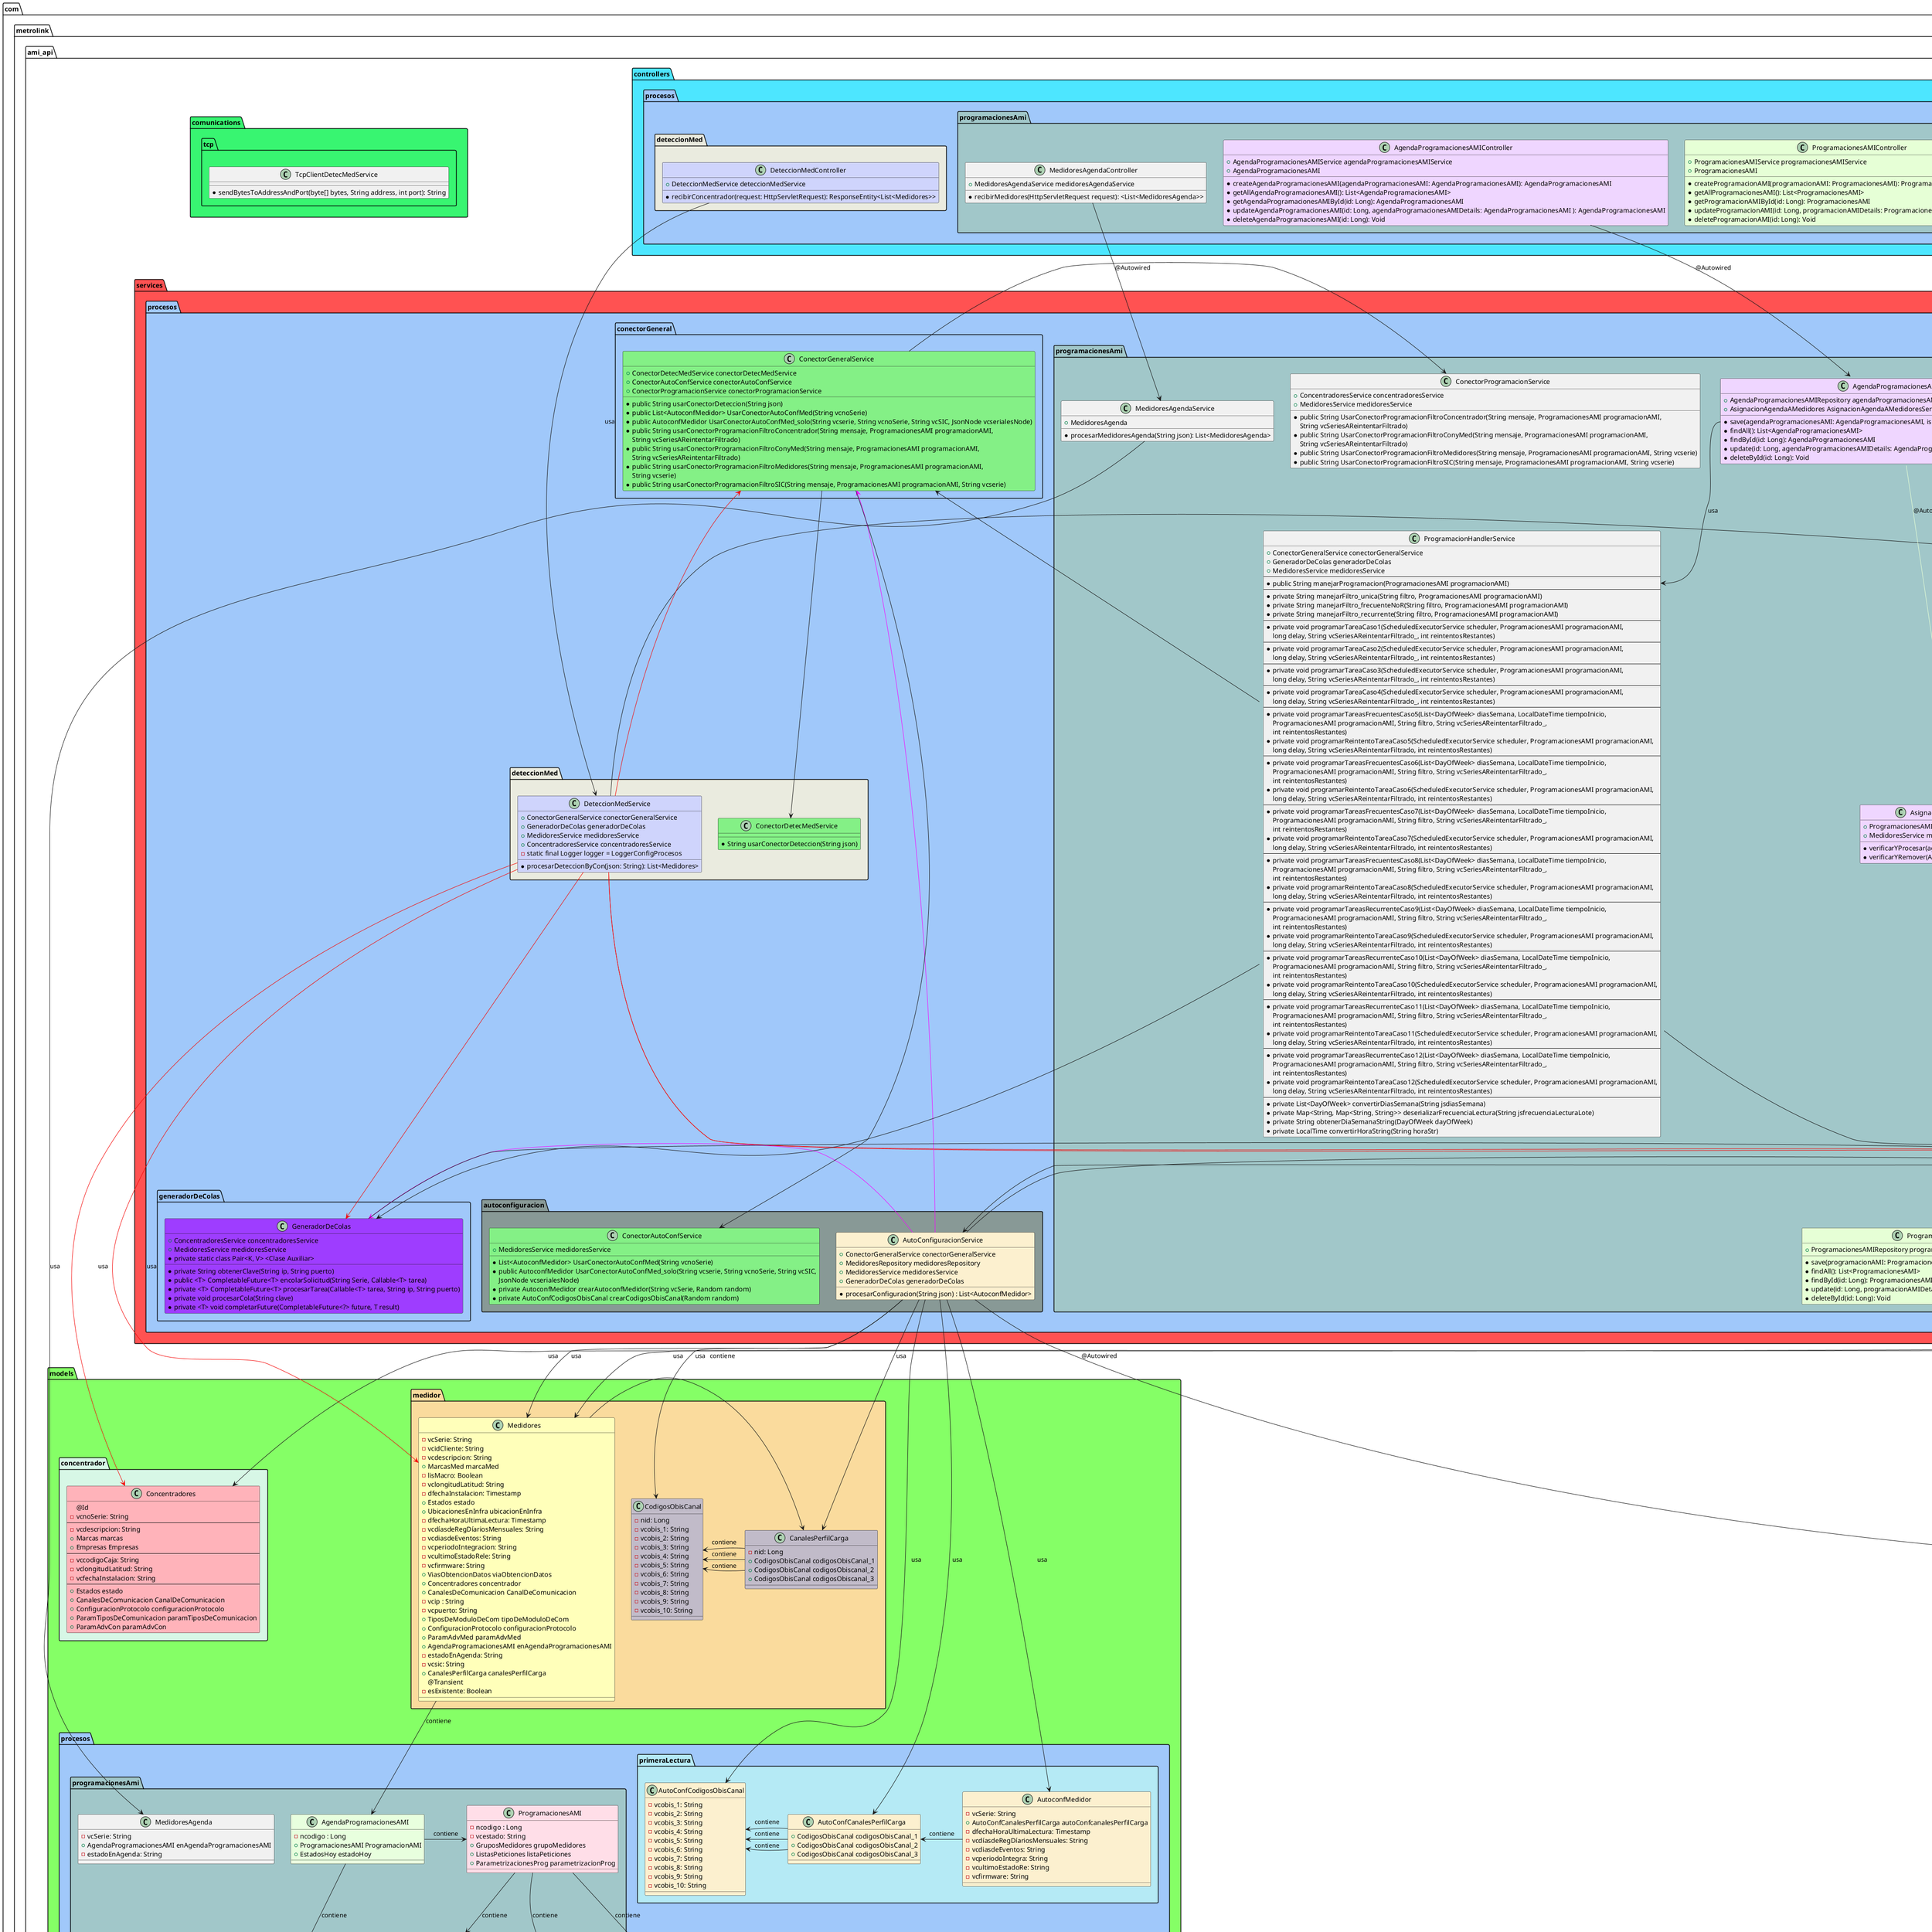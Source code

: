 @startuml "API__procesos"

!define SHOW_PART_PROCESOS 1
!define SHOW_CONCENTRADOR 1
!define SHOW_MEDIDOR 1
!define SHOW_AUTOCONF 1
!define SHOW_PROGRAMACIONES_AMI 1
!define SHOW_COMUNCIATIONS 1

package "C:\ApiAmiMetrolink" {
    package "logs" {
        package "procesos" {
            class procesos_log {
                "procesos.log"

                note "Esto representa un archivo .log"
            }
        }
    }
}


package "com.metrolink.ami_api" {

    package "com.metrolink.ami_api.config"{
        class LoggerConfigProcesos #05f7c3 {

            -static final Logger logger
            +static Logger getLogger()
        }
    }

    package "com.metrolink.ami_api.models" #85ff66{

        !if SHOW_MEDIDOR
        package "com.metrolink.ami_api.models.medidor" #fadb9d{
            class Medidores #FFFFBA {
                - vcSerie: String
                - vcidCliente: String
                - vcdescripcion: String
                + MarcasMed marcaMed
                - lisMacro: Boolean
                - vclongitudLatitud: String
                - dfechaInstalacion: Timestamp
                + Estados estado
                + UbicacionesEnInfra ubicacionEnInfra
                - dfechaHoraUltimaLectura: Timestamp
                - vcdíasdeRegDíariosMensuales: String
                - vcdiasdeEventos: String
                - vcperiodoIntegracion: String
                - vcultimoEstadoRele: String
                - vcfirmware: String
                + ViasObtencionDatos viaObtencionDatos
                + Concentradores concentrador
                + CanalesDeComunicacion CanalDeComunicacion
                - vcip : String
                - vcpuerto: String
                + TiposDeModuloDeCom tipoDeModuloDeCom
                + ConfiguracionProtocolo configuracionProtocolo
                + ParamAdvMed paramAdvMed
                + AgendaProgramacionesAMI enAgendaProgramacionesAMI
                - estadoEnAgenda: String
                - vcsic: String
                + CanalesPerfilCarga canalesPerfilCarga
                @Transient
                - esExistente: Boolean
            }

            class CanalesPerfilCarga #c1bbc9 {
                - nid: Long
                + CodigosObisCanal codigosObisCanal_1
                + CodigosObisCanal codigosObiscanal_2
                + CodigosObisCanal codigosObiscanal_3
            }

            class CodigosObisCanal #c1bbc9{
                - nid: Long
                - vcobis_1: String
                - vcobis_2: String
                - vcobis_3: String
                - vcobis_4: String
                - vcobis_5: String
                - vcobis_6: String
                - vcobis_7: String
                - vcobis_8: String
                - vcobis_9: String
                - vcobis_10: String
            }
        }
        !endif

        !if SHOW_CONCENTRADOR
        package "com.metrolink.ami_api.models.concentrador" #d7f7e6{
            class Concentradores #FFB3BA {
                @Id
                -vcnoSerie: String
                --
                -vcdescripcion: String
                + Marcas marcas
                + Empresas Empresas
                --
                -vccodigoCaja: String
                -vclongitudLatitud: String
                -vcfechaInstalacion: String
                --
                + Estados estado
                + CanalesDeComunicacion CanalDeComunicacion
                + ConfiguracionProtocolo configuracionProtocolo
                + ParamTiposDeComunicacion paramTiposDeComunicacion
                + ParamAdvCon paramAdvCon
            }
        }
        !endif

        !if SHOW_PROGRAMACIONES_AMI

        package "com.metrolink.ami_api.models.procesos" #a0c8fa {
            package "com.metrolink.ami_api.models.procesos.programacionesAmi" #a1c7c9{
                class ProgramacionesAMI  #ffdee8 {
                    - ncodigo : Long
                    - vcestado: String
                    + GruposMedidores grupoMedidores
                    + ListasPeticiones listaPeticiones
                    + ParametrizacionesProg parametrizacionProg
                }

                class ParametrizacionesProg {
                    - ncodigo : Long
                    - vctipoDeLectura: String
                    - dfechaHoraInicio: Timestamp
                    - nreintentos: int
                    - jsdiasSemanaJson: String
                    - jsfrecuenciaLecturaLote: String
                }

                class ListasPeticiones  #ff6b6b {
                    - ncodigo: Long
                    - llectura_perfil_1 :  boolean
                    - leventos : boolean
                    - lregistros : boolean
                    - lfactorPotencia : boolean
                    - linstantaneos : boolean
                    - vcaccionRele: String
                    - dfechaHoraSincronizacion: Timestamp

                }

                class AgendaProgramacionesAMI  #e8ffde {
                    - ncodigo : Long
                    + ProgramacionesAMI ProgramacionAMI
                    + EstadosHoy estadoHoy
                }

                class EstadosHoy{
                    - ncodigo: Long
                    - vcdescripcion: String
                    - lproximo: boolean
                    - dfechaHoraProximo: Timestamp

                }

                class MedidoresAgenda {
                    - vcSerie: String
                    + AgendaProgramacionesAMI enAgendaProgramacionesAMI
                    - estadoEnAgenda: String
                }
            }

            class GrupoMedidores #6ae7f7 {
                nid: long
                vcfiltro: String
                vcidentificador: String
                vcSeriesMed: String
            }
            !endif

            !if SHOW_AUTOCONF
            package "com.metrolink.ami_api.models.procesos.primeraLectura" #b5eaf5{
                class AutoconfMedidor #fcf0cf{
                    - vcSerie: String
                    + AutoConfCanalesPerfilCarga autoConfcanalesPerfilCarga
                    - dfechaHoraUltimaLectura: Timestamp
                    - vcdíasdeRegDíariosMensuales: String
                    - vcdiasdeEventos: String
                    - vcperiodoIntegra: String
                    - vcultimoEstadoRe: String
                    - vcfirmware: String
                }

                class AutoConfCanalesPerfilCarga #fcf0cf{
                    + CodigosObisCanal codigosObisCanal_1
                    + CodigosObisCanal codigosObisCanal_2
                    + CodigosObisCanal codigosObisCanal_3
                }

                class AutoConfCodigosObisCanal #fcf0cf{
                    - vcobis_1: String
                    - vcobis_2: String
                    - vcobis_3: String
                    - vcobis_4: String
                    - vcobis_5: String
                    - vcobis_6: String
                    - vcobis_7: String
                    - vcobis_8: String
                    - vcobis_9: String
                    - vcobis_10: String
                }
            }
        }
        !endif
    }

    package "com.metrolink.ami_api.controllers" #4de6ff{
        !if SHOW_CONCENTRADOR
        package "com.metrolink.ami_api.controllers.concentrador" #d7f7e6{
            class ConcentradoresController #FFB3BA  {
                + ConcentradoresService concentradoresService
                * createConcentrador(concentrador: Concentrador): Concentrador
                * getAllConcentradores() : List<Concentrador>
                * getConcentradorById(id: Long) : Concentrador
                * updateConcentrador(id: Long, concentradorDetails:  Concentrador) : Concentrador
                * deleteConcentrador(id: Long) : void
            }
        }
        !endif

        !if SHOW_MEDIDOR
        package "com.metrolink.ami_api.controllers.medidor" #fadb9d{
            class MedidoresController #FFFFBA{
                + MedidoresService medidoresService
                * createMedidor(medidores: Medidores): Medidores
                * getAllMedidores() : List<Medidores>
                * getMedidorById(vcSerie: String) : Medidores
                * updateMedidor(vcSerie: String, medidorDetails:  Medidores) : Medidores
                * deleteMedidor(vcSerie: String) : void
            }
        }
        !endif

        !if SHOW_PART_PROCESOS
        package "com.metrolink.ami_api.controllers.procesos" #a0c8fa{
            package "com.metrolink.ami_api.controllers.procesos.deteccionMed" #eaebdf{
                class DeteccionMedController #cfd4fc{
                    + DeteccionMedService deteccionMedService
                    * recibirConcentrador(request: HttpServletRequest): ResponseEntity<List<Medidores>>
                }
            }

            !if SHOW_AUTOCONF
            package "com.metrolink.ami_api.controllers.procesos.autoconfiguracion"#889996{
                class AutoConfiguracionController #fcf0cf {
                    + AutoConfiguracionService autoConfiguracionService
                    * recibirConfiguracion(request: HttpServletRequest): ResponseEntity<List<AutoconfMedidor>>
                }
            }
            !endif

            !if SHOW_PROGRAMACIONES_AMI
            package "com.metrolink.ami_api.controllers.procesos.programacionesAmi" #a1c7c9 {
                class AgendaProgramacionesAMIController #efd6ff{
                    + AgendaProgramacionesAMIService agendaProgramacionesAMIService
                    + AgendaProgramacionesAMI
                    * createAgendaProgramacionesAMI(agendaProgramacionesAMI: AgendaProgramacionesAMI): AgendaProgramacionesAMI
                    * getAllAgendaProgramacionesAMI(): List<AgendaProgramacionesAMI>
                    * getAgendaProgramacionesAMIById(id: Long): AgendaProgramacionesAMI
                    * updateAgendaProgramacionesAMI(id: Long, agendaProgramacionesAMIDetails: AgendaProgramacionesAMI ): AgendaProgramacionesAMI
                    * deleteAgendaProgramacionesAMI(id: Long): Void
                }

                class ProgramacionesAMIController #e6ffd6{
                    + ProgramacionesAMIService programacionesAMIService
                    + ProgramacionesAMI
                    * createProgramacionAMI(programacionAMI: ProgramacionesAMI): ProgramacionesAMI
                    * getAllProgramacionesAMI(): List<ProgramacionesAMI>
                    * getProgramacionAMIById(id: Long): ProgramacionesAMI
                    * updateProgramacionAMI(id: Long, programacionAMIDetails: ProgramacionesAMI): ProgramacionesAMI
                    * deleteProgramacionAMI(id: Long): Void
                }

                class MedidoresAgendaController{
                    + MedidoresAgendaService medidoresAgendaService
                    * recibirMedidores(HttpServletRequest request): <List<MedidoresAgenda>>
                }
            }
            !endif
        }
        !endif
    }

    package "com.metrolink.ami_api.services" #ff5252 {
        !if SHOW_CONCENTRADOR






        package "com.metrolink.ami_api.services.concentrador" #d7f7e6 {
            class ConcentradoresService #FFB3BA {
                + ConcentradoresRepository concentradoresRepository
                * save(concentrador: Concentrador, isUpdate : boolean ): Concentrador
                * findAll() : List<Concentrador>
                * findById(id: Long) : Optional<Concentrador>
                * update(vcnoSerie: String, concentradorDetails: Concentradores  )
                * deleteById(id : Long): void
            }


        }
        !endif

        !if SHOW_MEDIDOR
        package "com.metrolink.ami_api.services.medidor" #fadb9d  {
            class MedidoresService #FFFFBA {
                + MedidoresRepository medidoresRepository
                * save(medidores: Medidores, isUpdate : boolean ): Medidores
                * findAll() : List<Medidores>
                * findById(vcSerie: String) : Optional<Medidores>
                * update(vcSerie: String, medidorDetails: Medidores)
                * deleteById(vcSerie : String): void
            }

            class MedidorUtils{
                * obtenerStringDeVcSerie(List<Medidores> medidores): String
            }
        }
        !endif

        !if SHOW_PART_PROCESOS
        package "com.metrolink.ami_api.services.procesos" #a0c8fa{

            package "com.metrolink.ami_api.services.procesos.conectorGeneral"{
                class ConectorGeneralService #84f086 {

                    + ConectorDetecMedService conectorDetecMedService
                    + ConectorAutoConfService conectorAutoConfService
                    + ConectorProgramacionService conectorProgramacionService
                    * public String usarConectorDeteccion(String json)
                    * public List<AutoconfMedidor> UsarConectorAutoConfMed(String vcnoSerie)
                    * public AutoconfMedidor UsarConectorAutoConfMed_solo(String vcserie, String vcnoSerie, String vcSIC, JsonNode vcserialesNode)
                    * public String usarConectorProgramacionFiltroConcentrador(String mensaje, ProgramacionesAMI programacionAMI,
                    String vcSeriesAReintentarFiltrado)
                    * public String usarConectorProgramacionFiltroConyMed(String mensaje, ProgramacionesAMI programacionAMI,
                    String vcSeriesAReintentarFiltrado)
                    * public String usarConectorProgramacionFiltroMedidores(String mensaje, ProgramacionesAMI programacionAMI,
                    String vcserie)
                    * public String usarConectorProgramacionFiltroSIC(String mensaje, ProgramacionesAMI programacionAMI, String vcserie)

                }
            }

            package "com.metrolink.ami_api.services.procesos.generadorDeColas"{
                class GeneradorDeColas #9e3dff {

                    + ConcentradoresService concentradoresService
                    + MedidoresService medidoresService
                    * private String obtenerClave(String ip, String puerto)
                    * public <T> CompletableFuture<T> encolarSolicitud(String Serie, Callable<T> tarea)
                    * private <T> CompletableFuture<T> procesarTarea(Callable<T> tarea, String ip, String puerto)
                    * private void procesarCola(String clave)
                    * private <T> void completarFuture(CompletableFuture<?> future, T result)
                    * private static class Pair<K, V> <Clase Auxiliar>



                }
            }


            package "com.metrolink.ami_api.services.procesos.deteccionMed" #eaebdf{
                class DeteccionMedService #cfd4fc{
                    + ConectorGeneralService conectorGeneralService
                    + GeneradorDeColas generadorDeColas
                    + MedidoresService medidoresService
                    + ConcentradoresService concentradoresService
                    - static final Logger logger = LoggerConfigProcesos
                    * procesarDeteccionByCon(json: String): List<Medidores>
                }
                class ConectorDetecMedService #84f086{
                    * String usarConectorDeteccion(String json)

                }
            }

            !if SHOW_AUTOCONF
            package "com.metrolink.ami_api.services.procesos.autoconfiguracion" #889996{
                class AutoConfiguracionService #fcf0cf {
                    + ConectorGeneralService conectorGeneralService
                    + MedidoresRepository medidoresRepository
                    + MedidoresService medidoresService
                    + GeneradorDeColas generadorDeColas
                    * procesarConfiguracion(String json) : List<AutoconfMedidor>
                }

                class ConectorAutoConfService  #84f086{

                    + MedidoresService medidoresService
                    * List<AutoconfMedidor> UsarConectorAutoConfMed(String vcnoSerie)
                    *  public AutoconfMedidor UsarConectorAutoConfMed_solo(String vcserie, String vcnoSerie, String vcSIC,
                    JsonNode vcserialesNode)
                    * private AutoconfMedidor crearAutoconfMedidor(String vcSerie, Random random)
                    * private AutoConfCodigosObisCanal crearCodigosObisCanal(Random random)

                }
            }
            !endif

            !if SHOW_PROGRAMACIONES_AMI
            package "com.metrolink.ami_api.services.procesos.programacionesAmi" #a1c7c9{
                class ProgramacionesAMIService #e6ffd6{
                    + ProgramacionesAMIRepository programacionesAMIRepository
                    * save(programacionAMI: ProgramacionesAMI, isUpdate: boolean): ProgramacionesAMI
                    * findAll(): List<ProgramacionesAMI>
                    * findById(id: Long): ProgramacionesAMI
                    * update(id: Long, programacionAMIDetails: ProgramacionesAMI): ProgramacionesAMI
                    * deleteById(id: Long): Void
                }

                class AgendaProgramacionesAMIService #efd6ff {
                    + AgendaProgramacionesAMIRepository agendaProgramacionesAMIRepository
                    + AsignacionAgendaAMedidores AsignacionAgendaAMedidoresService
                    * save(agendaProgramacionesAMI: AgendaProgramacionesAMI, isUpdate: boolean): AgendaProgramacionesAMI
                    * findAll(): List<AgendaProgramacionesAMI>
                    * findById(id: Long): AgendaProgramacionesAMI
                    * update(id: Long, agendaProgramacionesAMIDetails: AgendaProgramacionesAMI): AgendaProgramacionesAMI
                    * deleteById(id: Long): Void
                }

                class AsignacionAgendaAMedidoresService #efd6ff {
                    + ProgramacionesAMIService programacionesAMIService
                    + MedidoresService medidoresService
                    * verificarYProcesar(agenda: AgendaProgramacionesAMI): void
                    * verificarYRemover(AgendaProgramacionesAMI agenda): void
                }

                class MedidoresAgendaService{
                    + MedidoresAgenda
                    * procesarMedidoresAgenda(String json): List<MedidoresAgenda>
                }

                class ConectorProgramacionService {
                    + ConcentradoresService concentradoresService
                    + MedidoresService medidoresService
                    * public String UsarConectorProgramacionFiltroConcentrador(String mensaje, ProgramacionesAMI programacionAMI,
                    String vcSeriesAReintentarFiltrado)
                    * public String UsarConectorProgramacionFiltroConyMed(String mensaje, ProgramacionesAMI programacionAMI,
                    String vcSeriesAReintentarFiltrado)
                    * public String UsarConectorProgramacionFiltroMedidores(String mensaje, ProgramacionesAMI programacionAMI, String vcserie)
                    * public String UsarConectorProgramacionFiltroSIC(String mensaje, ProgramacionesAMI programacionAMI, String vcserie)
                }
                class ProgramacionHandlerService{
                    + ConectorGeneralService conectorGeneralService
                    + GeneradorDeColas generadorDeColas
                    + MedidoresService medidoresService
                    --
                    * public String manejarProgramacion(ProgramacionesAMI programacionAMI)
                    --
                    * private String manejarFiltro_unica(String filtro, ProgramacionesAMI programacionAMI)
                    * private String manejarFiltro_frecuenteNoR(String filtro, ProgramacionesAMI programacionAMI)
                    * private String manejarFiltro_recurrente(String filtro, ProgramacionesAMI programacionAMI)
                    --
                    * private void programarTareaCaso1(ScheduledExecutorService scheduler, ProgramacionesAMI programacionAMI,
                    long delay, String vcSeriesAReintentarFiltrado_, int reintentosRestantes)
                    --
                    * private void programarTareaCaso2(ScheduledExecutorService scheduler, ProgramacionesAMI programacionAMI,
                    long delay, String vcSeriesAReintentarFiltrado_, int reintentosRestantes)
                    --
                    * private void programarTareaCaso3(ScheduledExecutorService scheduler, ProgramacionesAMI programacionAMI,
                    long delay, String vcSeriesAReintentarFiltrado_, int reintentosRestantes)
                    --
                    * private void programarTareaCaso4(ScheduledExecutorService scheduler, ProgramacionesAMI programacionAMI,
                    long delay, String vcSeriesAReintentarFiltrado_, int reintentosRestantes)
                    --
                    * private void programarTareasFrecuentesCaso5(List<DayOfWeek> diasSemana, LocalDateTime tiempoInicio,
                    ProgramacionesAMI programacionAMI, String filtro, String vcSeriesAReintentarFiltrado_,
                    int reintentosRestantes)
                    * private void programarReintentoTareaCaso5(ScheduledExecutorService scheduler, ProgramacionesAMI programacionAMI,
                    long delay, String vcSeriesAReintentarFiltrado, int reintentosRestantes)
                    --
                    * private void programarTareasFrecuentesCaso6(List<DayOfWeek> diasSemana, LocalDateTime tiempoInicio,
                    ProgramacionesAMI programacionAMI, String filtro, String vcSeriesAReintentarFiltrado_,
                    int reintentosRestantes)
                    * private void programarReintentoTareaCaso6(ScheduledExecutorService scheduler, ProgramacionesAMI programacionAMI,
                    long delay, String vcSeriesAReintentarFiltrado, int reintentosRestantes)
                    --
                    * private void programarTareasFrecuentesCaso7(List<DayOfWeek> diasSemana, LocalDateTime tiempoInicio,
                    ProgramacionesAMI programacionAMI, String filtro, String vcSeriesAReintentarFiltrado_,
                    int reintentosRestantes)
                    * private void programarReintentoTareaCaso7(ScheduledExecutorService scheduler, ProgramacionesAMI programacionAMI,
                    long delay, String vcSeriesAReintentarFiltrado, int reintentosRestantes)
                    --
                    * private void programarTareasFrecuentesCaso8(List<DayOfWeek> diasSemana, LocalDateTime tiempoInicio,
                    ProgramacionesAMI programacionAMI, String filtro, String vcSeriesAReintentarFiltrado_,
                    int reintentosRestantes)
                    * private void programarReintentoTareaCaso8(ScheduledExecutorService scheduler, ProgramacionesAMI programacionAMI,
                    long delay, String vcSeriesAReintentarFiltrado, int reintentosRestantes)
                    --
                    * private void programarTareasRecurrenteCaso9(List<DayOfWeek> diasSemana, LocalDateTime tiempoInicio,
                    ProgramacionesAMI programacionAMI, String filtro, String vcSeriesAReintentarFiltrado_,
                    int reintentosRestantes)
                    * private void programarReintentoTareaCaso9(ScheduledExecutorService scheduler, ProgramacionesAMI programacionAMI,
                    long delay, String vcSeriesAReintentarFiltrado, int reintentosRestantes)
                    --
                    * private void programarTareasRecurrenteCaso10(List<DayOfWeek> diasSemana, LocalDateTime tiempoInicio,
                    ProgramacionesAMI programacionAMI, String filtro, String vcSeriesAReintentarFiltrado_,
                    int reintentosRestantes)
                    * private void programarReintentoTareaCaso10(ScheduledExecutorService scheduler, ProgramacionesAMI programacionAMI,
                    long delay, String vcSeriesAReintentarFiltrado, int reintentosRestantes)
                    --
                    * private void programarTareasRecurrenteCaso11(List<DayOfWeek> diasSemana, LocalDateTime tiempoInicio,
                    ProgramacionesAMI programacionAMI, String filtro, String vcSeriesAReintentarFiltrado_,
                    int reintentosRestantes)
                    * private void programarReintentoTareaCaso11(ScheduledExecutorService scheduler, ProgramacionesAMI programacionAMI,
                    long delay, String vcSeriesAReintentarFiltrado, int reintentosRestantes)
                    --
                    * private void programarTareasRecurrenteCaso12(List<DayOfWeek> diasSemana, LocalDateTime tiempoInicio,
                    ProgramacionesAMI programacionAMI, String filtro, String vcSeriesAReintentarFiltrado_,
                    int reintentosRestantes)
                    * private void programarReintentoTareaCaso12(ScheduledExecutorService scheduler, ProgramacionesAMI programacionAMI,
                    long delay, String vcSeriesAReintentarFiltrado, int reintentosRestantes)
                    --
                    * private List<DayOfWeek> convertirDiasSemana(String jsdiasSemana)
                    * private Map<String, Map<String, String>> deserializarFrecuenciaLectura(String jsfrecuenciaLecturaLote)
                    * private String obtenerDiaSemanaString(DayOfWeek dayOfWeek)
                    * private LocalTime convertirHoraString(String horaStr)
                }
            }
            !endif
        }
        !endif
    }

    !if SHOW_COMUNCIATIONS
    package "com.metrolink.ami_api.comunications" #38f571{
        package "com.metrolink.ami_api.comunications.tcp" {
            class TcpClientDetecMedService {
                * sendBytesToAddressAndPort(byte[] bytes, String address, int port): String
            }
        }
    }
    !endif

    package "com.metrolink.ami_api.repositories" #edf739{
        !if SHOW_CONCENTRADOR
        package "com.metrolink.ami_api.repositories.concentrador" #d7f7e6 {
            interface ConcentradoresRepository #FFB3BA {
            }
        }
        !endif

        !if SHOW_MEDIDOR
        package "com.metrolink.ami_api.repositories.medidor" #fadb9d {
            interface MedidoresRepository #FFFFBA {
            }
        }
        !endif

        !if SHOW_PROGRAMACIONES_AMI
        package "com.metrolink.ami_api.repositories.procesos" #a0c8fa {
            package "com.metrolink.ami_api.repositories.procesos.programacionesAmi" #a1c7c9{
                interface AgendaProgramacionesAMIRepository #efd6ff{
                }
                interface ProgramacionesAMIRepository #e6ffd6{
                }
            }
        }
        !endif
    }
}

ConcentradoresController -> ConcentradoresService : usa
ConcentradoresService --> Concentradores : usa
ConcentradoresService -> ConcentradoresRepository : usa

MedidoresController -> MedidoresService : usa
MedidoresService --> Medidores : usa
MedidoresService -> MedidoresRepository : usa

!if SHOW_PART_PROCESOS
DeteccionMedController -> DeteccionMedService : usa

DeteccionMedService -> MedidoresService #f50707: @Autowired
DeteccionMedService -> ConcentradoresService #f50707  : @Autowired
DeteccionMedService -> Medidores #f50707: usa
DeteccionMedService -> Concentradores #f50707: usa

DeteccionMedService -> LoggerConfigProcesos: usa

AutoConfiguracionController --> AutoConfiguracionService : @Autowired
AutoConfiguracionService -> MedidoresService : @Autowired
AutoConfiguracionService --> MedidoresRepository : @Autowired
AutoConfiguracionService -> CanalesPerfilCarga : usa
AutoConfiguracionService -> CodigosObisCanal : usa
AutoConfiguracionService -> Medidores : usa
AutoConfiguracionService -> AutoConfCanalesPerfilCarga : usa
AutoConfiguracionService -> AutoConfCodigosObisCanal : usa
AutoConfiguracionService -> AutoconfMedidor : usa



ProgramacionesAMI --> GrupoMedidores: contiene
ProgramacionesAMI --> ListasPeticiones: contiene
ProgramacionesAMI --> ParametrizacionesProg: contiene

AgendaProgramacionesAMI -> ProgramacionesAMI: contiene
AgendaProgramacionesAMI --> EstadosHoy: contiene

Medidores --> AgendaProgramacionesAMI: contiene
Medidores -> CanalesPerfilCarga: contiene

CanalesPerfilCarga -> CodigosObisCanal: contiene
CanalesPerfilCarga -> CodigosObisCanal: contiene
CanalesPerfilCarga -> CodigosObisCanal: contiene

AutoconfMedidor -> AutoConfCanalesPerfilCarga: contiene
AutoConfCanalesPerfilCarga -> AutoConfCodigosObisCanal: contiene
AutoConfCanalesPerfilCarga -> AutoConfCodigosObisCanal: contiene
AutoConfCanalesPerfilCarga -> AutoConfCodigosObisCanal: contiene

ProgramacionesAMIController --> ProgramacionesAMIService: @Autowired
ProgramacionesAMIService --> ProgramacionesAMIRepository: @Autowired

AgendaProgramacionesAMIController --> AgendaProgramacionesAMIService: @Autowired

AgendaProgramacionesAMIService --> AsignacionAgendaAMedidoresService #e6ffd6: @Autowired
AgendaProgramacionesAMIService --> AgendaProgramacionesAMIRepository: @Autowired

AsignacionAgendaAMedidoresService --> ProgramacionesAMIService: @Autowired
AsignacionAgendaAMedidoresService -> MedidoresService: @Autowired




MedidoresAgendaController --> MedidoresAgendaService: @Autowired
MedidoresAgendaService --> MedidoresAgenda: usa

LoggerConfigProcesos --> procesos_log




AsignacionAgendaAMedidoresService -> MedidorUtils::obtenerStringDeVcSerie

AutoConfiguracionService --> ConectorGeneralService #f507FF
AutoConfiguracionService -> GeneradorDeColas #f507FF


DeteccionMedService --> ConectorGeneralService #f50707

DeteccionMedService --> GeneradorDeColas #f50707


ConectorGeneralService ---> ConectorDetecMedService
ConectorGeneralService ---> ConectorAutoConfService
ConectorGeneralService -> ConectorProgramacionService

GeneradorDeColas -> ConcentradoresService

ProgramacionHandlerService -> ConectorGeneralService
ProgramacionHandlerService --> GeneradorDeColas
ProgramacionHandlerService -> MedidoresService


AgendaProgramacionesAMIService::save --> ProgramacionHandlerService::manejarProgramacion: usa



!endif

@enduml
